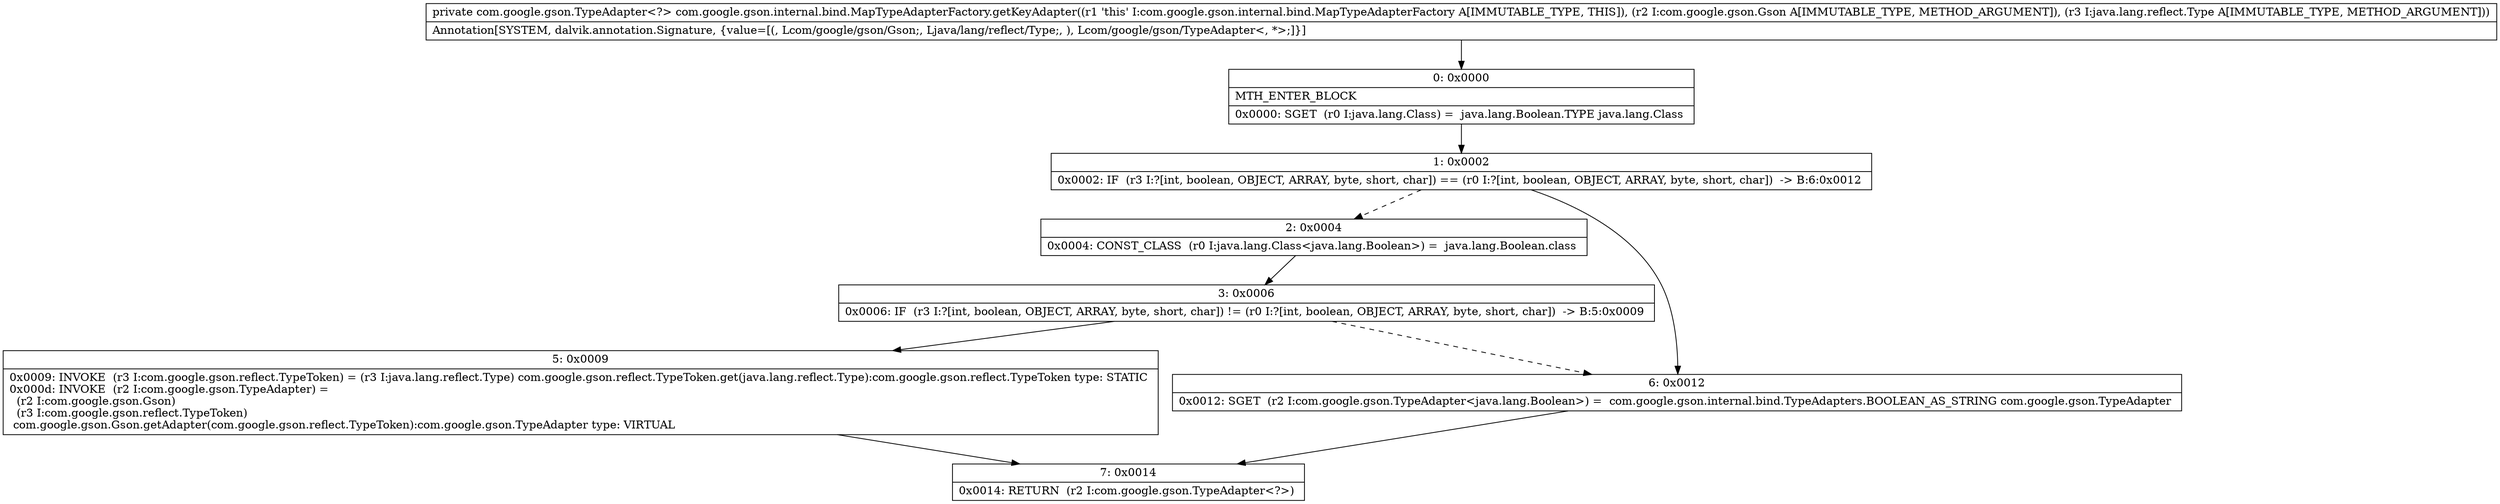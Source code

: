 digraph "CFG forcom.google.gson.internal.bind.MapTypeAdapterFactory.getKeyAdapter(Lcom\/google\/gson\/Gson;Ljava\/lang\/reflect\/Type;)Lcom\/google\/gson\/TypeAdapter;" {
Node_0 [shape=record,label="{0\:\ 0x0000|MTH_ENTER_BLOCK\l|0x0000: SGET  (r0 I:java.lang.Class) =  java.lang.Boolean.TYPE java.lang.Class \l}"];
Node_1 [shape=record,label="{1\:\ 0x0002|0x0002: IF  (r3 I:?[int, boolean, OBJECT, ARRAY, byte, short, char]) == (r0 I:?[int, boolean, OBJECT, ARRAY, byte, short, char])  \-\> B:6:0x0012 \l}"];
Node_2 [shape=record,label="{2\:\ 0x0004|0x0004: CONST_CLASS  (r0 I:java.lang.Class\<java.lang.Boolean\>) =  java.lang.Boolean.class \l}"];
Node_3 [shape=record,label="{3\:\ 0x0006|0x0006: IF  (r3 I:?[int, boolean, OBJECT, ARRAY, byte, short, char]) != (r0 I:?[int, boolean, OBJECT, ARRAY, byte, short, char])  \-\> B:5:0x0009 \l}"];
Node_5 [shape=record,label="{5\:\ 0x0009|0x0009: INVOKE  (r3 I:com.google.gson.reflect.TypeToken) = (r3 I:java.lang.reflect.Type) com.google.gson.reflect.TypeToken.get(java.lang.reflect.Type):com.google.gson.reflect.TypeToken type: STATIC \l0x000d: INVOKE  (r2 I:com.google.gson.TypeAdapter) = \l  (r2 I:com.google.gson.Gson)\l  (r3 I:com.google.gson.reflect.TypeToken)\l com.google.gson.Gson.getAdapter(com.google.gson.reflect.TypeToken):com.google.gson.TypeAdapter type: VIRTUAL \l}"];
Node_6 [shape=record,label="{6\:\ 0x0012|0x0012: SGET  (r2 I:com.google.gson.TypeAdapter\<java.lang.Boolean\>) =  com.google.gson.internal.bind.TypeAdapters.BOOLEAN_AS_STRING com.google.gson.TypeAdapter \l}"];
Node_7 [shape=record,label="{7\:\ 0x0014|0x0014: RETURN  (r2 I:com.google.gson.TypeAdapter\<?\>) \l}"];
MethodNode[shape=record,label="{private com.google.gson.TypeAdapter\<?\> com.google.gson.internal.bind.MapTypeAdapterFactory.getKeyAdapter((r1 'this' I:com.google.gson.internal.bind.MapTypeAdapterFactory A[IMMUTABLE_TYPE, THIS]), (r2 I:com.google.gson.Gson A[IMMUTABLE_TYPE, METHOD_ARGUMENT]), (r3 I:java.lang.reflect.Type A[IMMUTABLE_TYPE, METHOD_ARGUMENT]))  | Annotation[SYSTEM, dalvik.annotation.Signature, \{value=[(, Lcom\/google\/gson\/Gson;, Ljava\/lang\/reflect\/Type;, ), Lcom\/google\/gson\/TypeAdapter\<, *\>;]\}]\l}"];
MethodNode -> Node_0;
Node_0 -> Node_1;
Node_1 -> Node_2[style=dashed];
Node_1 -> Node_6;
Node_2 -> Node_3;
Node_3 -> Node_5;
Node_3 -> Node_6[style=dashed];
Node_5 -> Node_7;
Node_6 -> Node_7;
}

